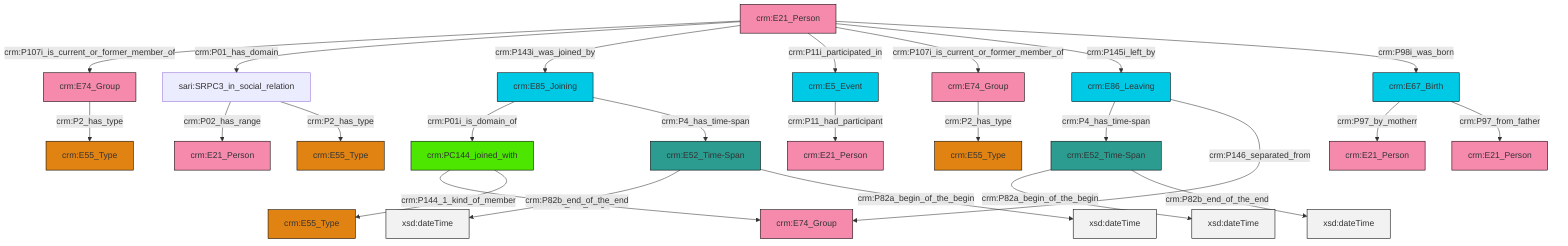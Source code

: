 graph TD
classDef Literal fill:#f2f2f2,stroke:#000000;
classDef CRM_Entity fill:#FFFFFF,stroke:#000000;
classDef Temporal_Entity fill:#00C9E6, stroke:#000000;
classDef Type fill:#E18312, stroke:#000000;
classDef Time-Span fill:#2C9C91, stroke:#000000;
classDef Appellation fill:#FFEB7F, stroke:#000000;
classDef Place fill:#008836, stroke:#000000;
classDef Persistent_Item fill:#B266B2, stroke:#000000;
classDef Conceptual_Object fill:#FFD700, stroke:#000000;
classDef Physical_Thing fill:#D2B48C, stroke:#000000;
classDef Actor fill:#f58aad, stroke:#000000;
classDef PC_Classes fill:#4ce600, stroke:#000000;
classDef Multi fill:#cccccc,stroke:#000000;

0["crm:E21_Person"]:::Actor -->|crm:P107i_is_current_or_former_member_of| 1["crm:E74_Group"]:::Actor
1["crm:E74_Group"]:::Actor -->|crm:P2_has_type| 2["crm:E55_Type"]:::Type
5["crm:E86_Leaving"]:::Temporal_Entity -->|crm:P4_has_time-span| 6["crm:E52_Time-Span"]:::Time-Span
0["crm:E21_Person"]:::Actor -->|crm:P01_has_domain| 7["sari:SRPC3_in_social_relation"]:::Default
0["crm:E21_Person"]:::Actor -->|crm:P143i_was_joined_by| 11["crm:E85_Joining"]:::Temporal_Entity
12["crm:PC144_joined_with"]:::PC_Classes -->|crm:P02_has_range| 13["crm:E74_Group"]:::Actor
14["crm:E74_Group"]:::Actor -->|crm:P2_has_type| 15["crm:E55_Type"]:::Type
6["crm:E52_Time-Span"]:::Time-Span -->|crm:P82a_begin_of_the_begin| 19[xsd:dateTime]:::Literal
20["crm:E67_Birth"]:::Temporal_Entity -->|crm:P97_by_motherr| 21["crm:E21_Person"]:::Actor
0["crm:E21_Person"]:::Actor -->|crm:P11i_participated_in| 27["crm:E5_Event"]:::Temporal_Entity
27["crm:E5_Event"]:::Temporal_Entity -->|crm:P11_had_participant| 23["crm:E21_Person"]:::Actor
7["sari:SRPC3_in_social_relation"]:::Default -->|crm:P02_has_range| 33["crm:E21_Person"]:::Actor
31["crm:E52_Time-Span"]:::Time-Span -->|crm:P82b_end_of_the_end| 34[xsd:dateTime]:::Literal
11["crm:E85_Joining"]:::Temporal_Entity -->|crm:P01i_is_domain_of| 12["crm:PC144_joined_with"]:::PC_Classes
0["crm:E21_Person"]:::Actor -->|crm:P107i_is_current_or_former_member_of| 14["crm:E74_Group"]:::Actor
20["crm:E67_Birth"]:::Temporal_Entity -->|crm:P97_from_father| 3["crm:E21_Person"]:::Actor
7["sari:SRPC3_in_social_relation"]:::Default -->|crm:P2_has_type| 9["crm:E55_Type"]:::Type
5["crm:E86_Leaving"]:::Temporal_Entity -->|crm:P146_separated_from| 13["crm:E74_Group"]:::Actor
0["crm:E21_Person"]:::Actor -->|crm:P145i_left_by| 5["crm:E86_Leaving"]:::Temporal_Entity
6["crm:E52_Time-Span"]:::Time-Span -->|crm:P82b_end_of_the_end| 40[xsd:dateTime]:::Literal
11["crm:E85_Joining"]:::Temporal_Entity -->|crm:P4_has_time-span| 31["crm:E52_Time-Span"]:::Time-Span
0["crm:E21_Person"]:::Actor -->|crm:P98i_was_born| 20["crm:E67_Birth"]:::Temporal_Entity
12["crm:PC144_joined_with"]:::PC_Classes -->|crm:P144_1_kind_of_member| 16["crm:E55_Type"]:::Type
31["crm:E52_Time-Span"]:::Time-Span -->|crm:P82a_begin_of_the_begin| 46[xsd:dateTime]:::Literal